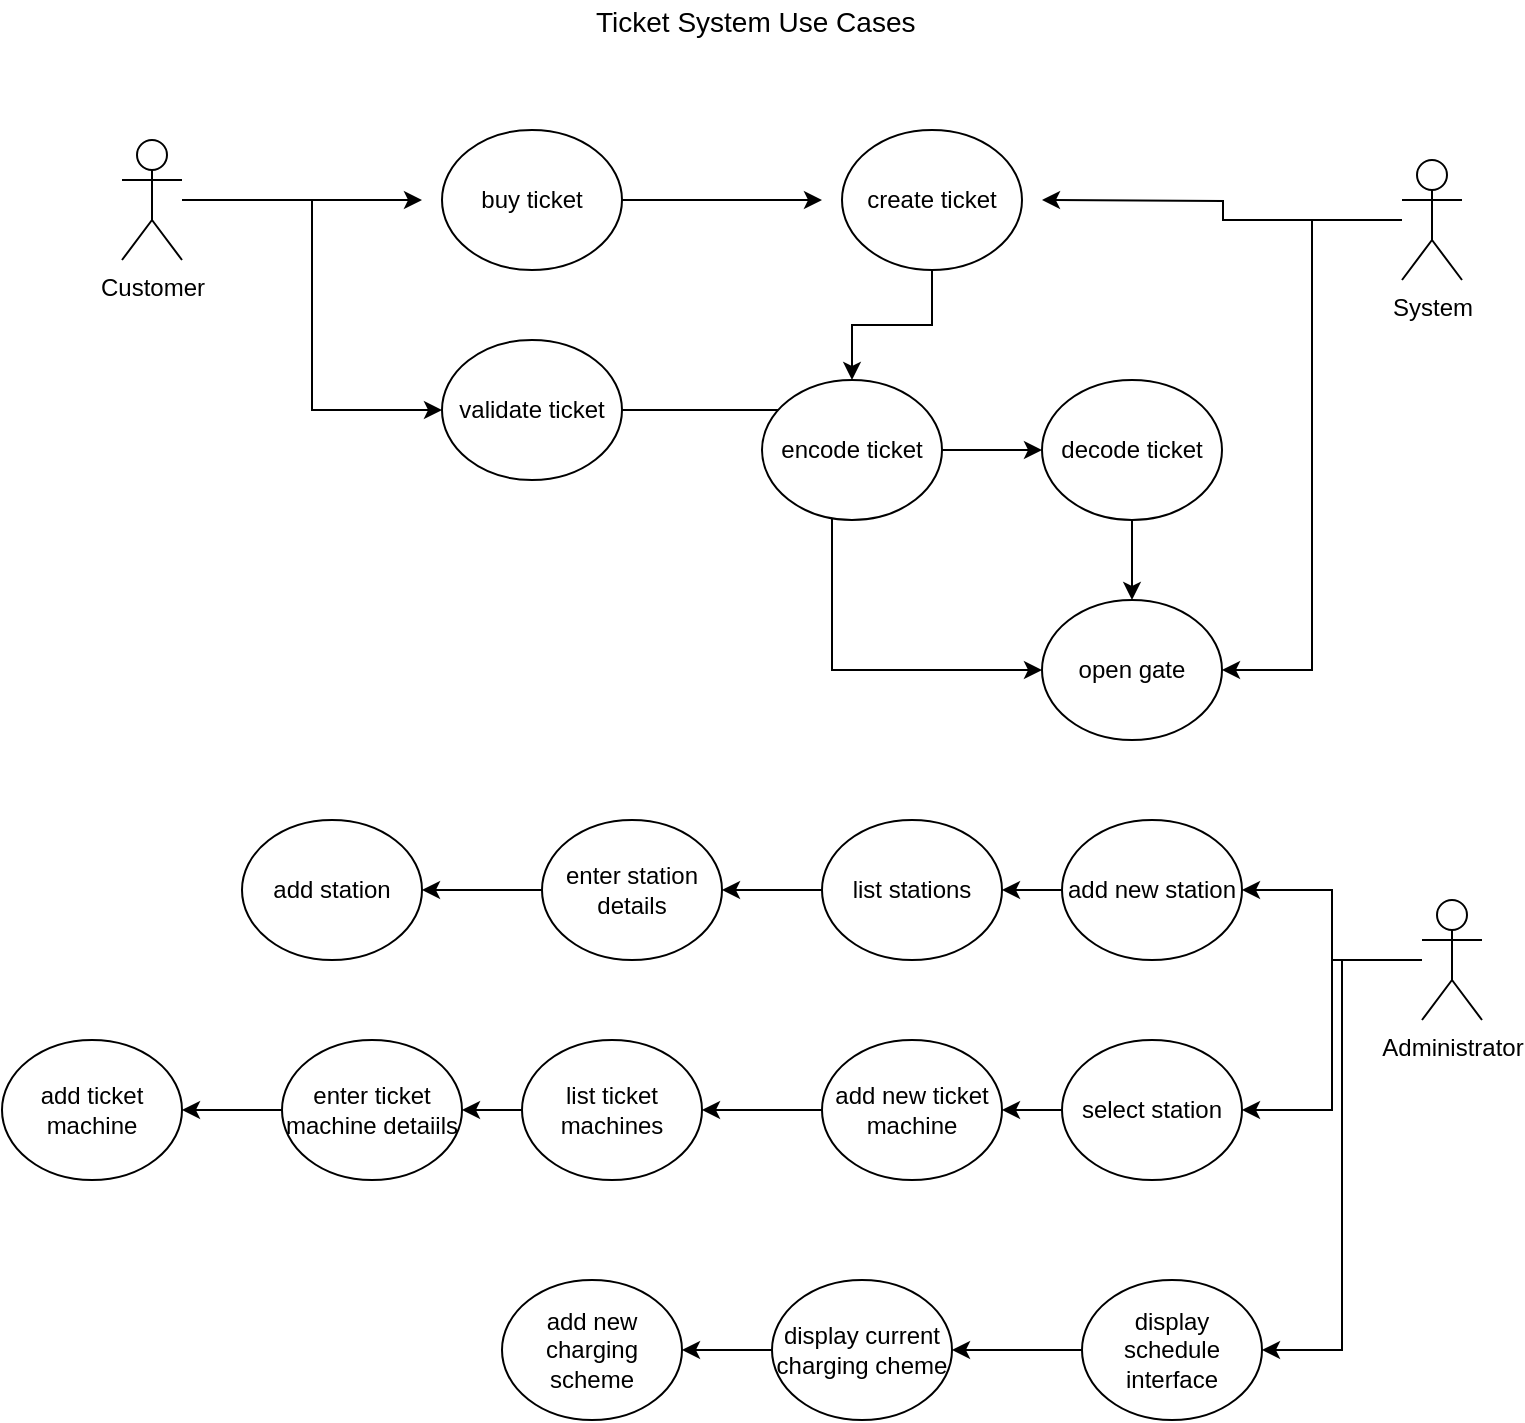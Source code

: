 <mxfile version="14.9.6" type="device"><diagram id="bf661a80-681a-0c58-2a65-ac1a9ffe9178" name="Page-1"><mxGraphModel dx="768" dy="482" grid="1" gridSize="10" guides="1" tooltips="1" connect="1" arrows="1" fold="1" page="1" pageScale="1" pageWidth="1169" pageHeight="827" background="#ffffff" math="0" shadow="0"><root><mxCell id="0"/><mxCell id="1" parent="0"/><mxCell id="36" value="" style="edgeStyle=orthogonalEdgeStyle;rounded=0;html=1;jettySize=auto;orthogonalLoop=1;" parent="1" edge="1"><mxGeometry relative="1" as="geometry"><mxPoint x="240" y="379" as="sourcePoint"/></mxGeometry></mxCell><mxCell id="38" value="" style="edgeStyle=orthogonalEdgeStyle;rounded=0;html=1;jettySize=auto;orthogonalLoop=1;" parent="1" edge="1"><mxGeometry relative="1" as="geometry"><mxPoint x="355" y="379" as="sourcePoint"/></mxGeometry></mxCell><mxCell id="40" value="" style="edgeStyle=orthogonalEdgeStyle;rounded=0;html=1;jettySize=auto;orthogonalLoop=1;" parent="1" edge="1"><mxGeometry relative="1" as="geometry"><mxPoint x="260" y="461" as="targetPoint"/></mxGeometry></mxCell><mxCell id="44" value="" style="edgeStyle=orthogonalEdgeStyle;rounded=0;html=1;jettySize=auto;orthogonalLoop=1;" parent="1" edge="1"><mxGeometry relative="1" as="geometry"><mxPoint x="270" y="546" as="targetPoint"/></mxGeometry></mxCell><mxCell id="42" value="" style="edgeStyle=orthogonalEdgeStyle;rounded=0;html=1;jettySize=auto;orthogonalLoop=1;" parent="1" edge="1"><mxGeometry relative="1" as="geometry"><mxPoint x="390" y="461" as="targetPoint"/></mxGeometry></mxCell><mxCell id="62" value="" style="edgeStyle=orthogonalEdgeStyle;rounded=0;html=1;jettySize=auto;orthogonalLoop=1;" parent="1" edge="1"><mxGeometry relative="1" as="geometry"><mxPoint x="485" y="461" as="sourcePoint"/></mxGeometry></mxCell><mxCell id="46" value="" style="edgeStyle=orthogonalEdgeStyle;rounded=0;html=1;jettySize=auto;orthogonalLoop=1;entryX=0;entryY=0.5;" parent="1" edge="1"><mxGeometry relative="1" as="geometry"><mxPoint x="390" y="546" as="targetPoint"/></mxGeometry></mxCell><mxCell id="48" value="" style="edgeStyle=orthogonalEdgeStyle;rounded=0;html=1;jettySize=auto;orthogonalLoop=1;" parent="1" edge="1"><mxGeometry relative="1" as="geometry"><mxPoint x="510" y="546" as="targetPoint"/></mxGeometry></mxCell><mxCell id="50" value="" style="edgeStyle=orthogonalEdgeStyle;rounded=0;html=1;jettySize=auto;orthogonalLoop=1;" parent="1" edge="1"><mxGeometry relative="1" as="geometry"><mxPoint x="605" y="546" as="sourcePoint"/></mxGeometry></mxCell><mxCell id="52" value="" style="edgeStyle=orthogonalEdgeStyle;rounded=0;html=1;jettySize=auto;orthogonalLoop=1;entryX=0;entryY=0.5;" parent="1" edge="1"><mxGeometry relative="1" as="geometry"><mxPoint x="387.5" y="631" as="targetPoint"/></mxGeometry></mxCell><mxCell id="54" value="" style="edgeStyle=orthogonalEdgeStyle;rounded=0;html=1;jettySize=auto;orthogonalLoop=1;" parent="1" edge="1"><mxGeometry relative="1" as="geometry"><mxPoint x="507.5" y="631" as="targetPoint"/></mxGeometry></mxCell><mxCell id="56" value="" style="edgeStyle=orthogonalEdgeStyle;rounded=0;html=1;jettySize=auto;orthogonalLoop=1;" parent="1" edge="1"><mxGeometry relative="1" as="geometry"><mxPoint x="617.5" y="631" as="targetPoint"/></mxGeometry></mxCell><mxCell id="63" value="Ticket System Use Cases" style="text;html=1;resizable=0;points=[];autosize=1;align=left;verticalAlign=top;spacingTop=-4;fontSize=14;" parent="1" vertex="1"><mxGeometry x="315" y="20" width="180" height="20" as="geometry"/></mxCell><mxCell id="k2zvmSoLzS5WKWZwIS6l-72" style="edgeStyle=orthogonalEdgeStyle;rounded=0;orthogonalLoop=1;jettySize=auto;html=1;" edge="1" parent="1" source="rEq1-0W_9cdEMZBGtfGu-64"><mxGeometry relative="1" as="geometry"><mxPoint x="230" y="120" as="targetPoint"/></mxGeometry></mxCell><mxCell id="k2zvmSoLzS5WKWZwIS6l-73" style="edgeStyle=orthogonalEdgeStyle;rounded=0;orthogonalLoop=1;jettySize=auto;html=1;entryX=0;entryY=0.5;entryDx=0;entryDy=0;" edge="1" parent="1" source="rEq1-0W_9cdEMZBGtfGu-64" target="k2zvmSoLzS5WKWZwIS6l-66"><mxGeometry relative="1" as="geometry"/></mxCell><mxCell id="rEq1-0W_9cdEMZBGtfGu-64" value="Customer" style="shape=umlActor;verticalLabelPosition=bottom;labelBackgroundColor=#ffffff;verticalAlign=top;html=1;outlineConnect=0;" parent="1" vertex="1"><mxGeometry x="80" y="90" width="30" height="60" as="geometry"/></mxCell><mxCell id="k2zvmSoLzS5WKWZwIS6l-74" style="edgeStyle=orthogonalEdgeStyle;rounded=0;orthogonalLoop=1;jettySize=auto;html=1;entryX=1;entryY=0.5;entryDx=0;entryDy=0;" edge="1" parent="1" source="rEq1-0W_9cdEMZBGtfGu-69" target="k2zvmSoLzS5WKWZwIS6l-67"><mxGeometry relative="1" as="geometry"/></mxCell><mxCell id="k2zvmSoLzS5WKWZwIS6l-101" style="edgeStyle=orthogonalEdgeStyle;rounded=0;orthogonalLoop=1;jettySize=auto;html=1;entryX=1;entryY=0.5;entryDx=0;entryDy=0;" edge="1" parent="1" source="rEq1-0W_9cdEMZBGtfGu-69" target="k2zvmSoLzS5WKWZwIS6l-78"><mxGeometry relative="1" as="geometry"/></mxCell><mxCell id="k2zvmSoLzS5WKWZwIS6l-102" style="edgeStyle=orthogonalEdgeStyle;rounded=0;orthogonalLoop=1;jettySize=auto;html=1;entryX=1;entryY=0.5;entryDx=0;entryDy=0;" edge="1" parent="1" source="rEq1-0W_9cdEMZBGtfGu-69" target="k2zvmSoLzS5WKWZwIS6l-87"><mxGeometry relative="1" as="geometry"/></mxCell><mxCell id="rEq1-0W_9cdEMZBGtfGu-69" value="Administrator" style="shape=umlActor;verticalLabelPosition=bottom;labelBackgroundColor=#ffffff;verticalAlign=top;html=1;outlineConnect=0;" parent="1" vertex="1"><mxGeometry x="730" y="470" width="30" height="60" as="geometry"/></mxCell><mxCell id="k2zvmSoLzS5WKWZwIS6l-103" style="edgeStyle=orthogonalEdgeStyle;rounded=0;orthogonalLoop=1;jettySize=auto;html=1;" edge="1" parent="1" source="rEq1-0W_9cdEMZBGtfGu-73"><mxGeometry relative="1" as="geometry"><mxPoint x="430" y="120" as="targetPoint"/></mxGeometry></mxCell><mxCell id="rEq1-0W_9cdEMZBGtfGu-73" value="buy ticket" style="ellipse;whiteSpace=wrap;html=1;" parent="1" vertex="1"><mxGeometry x="240" y="85" width="90" height="70" as="geometry"/></mxCell><mxCell id="rEq1-0W_9cdEMZBGtfGu-129" style="edgeStyle=orthogonalEdgeStyle;rounded=0;orthogonalLoop=1;jettySize=auto;html=1;entryX=0.5;entryY=0;entryDx=0;entryDy=0;" parent="1" edge="1"><mxGeometry relative="1" as="geometry"><mxPoint x="477.5" y="185" as="sourcePoint"/><Array as="points"><mxPoint x="500" y="185"/><mxPoint x="500" y="380"/><mxPoint x="575" y="380"/></Array></mxGeometry></mxCell><mxCell id="rEq1-0W_9cdEMZBGtfGu-137" style="edgeStyle=orthogonalEdgeStyle;rounded=0;orthogonalLoop=1;jettySize=auto;html=1;entryX=0.5;entryY=0;entryDx=0;entryDy=0;" parent="1" edge="1"><mxGeometry relative="1" as="geometry"><mxPoint x="477.5" y="185" as="sourcePoint"/><Array as="points"><mxPoint x="500" y="185"/><mxPoint x="500" y="660"/></Array></mxGeometry></mxCell><mxCell id="rEq1-0W_9cdEMZBGtfGu-128" style="edgeStyle=orthogonalEdgeStyle;rounded=0;orthogonalLoop=1;jettySize=auto;html=1;entryX=0.5;entryY=0;entryDx=0;entryDy=0;" parent="1" edge="1"><mxGeometry relative="1" as="geometry"><mxPoint x="482.5" y="95" as="sourcePoint"/><Array as="points"><mxPoint x="660" y="95"/><mxPoint x="660" y="220"/><mxPoint x="570" y="220"/></Array></mxGeometry></mxCell><mxCell id="rEq1-0W_9cdEMZBGtfGu-136" style="edgeStyle=orthogonalEdgeStyle;rounded=0;orthogonalLoop=1;jettySize=auto;html=1;" parent="1" edge="1"><mxGeometry relative="1" as="geometry"><mxPoint x="482.5" y="95" as="sourcePoint"/><Array as="points"><mxPoint x="660" y="95"/><mxPoint x="660" y="550"/><mxPoint x="575" y="550"/></Array></mxGeometry></mxCell><mxCell id="rEq1-0W_9cdEMZBGtfGu-132" style="edgeStyle=orthogonalEdgeStyle;rounded=0;orthogonalLoop=1;jettySize=auto;html=1;entryX=0;entryY=0.5;entryDx=0;entryDy=0;" parent="1" edge="1"><mxGeometry relative="1" as="geometry"><mxPoint x="690" y="605" as="targetPoint"/></mxGeometry></mxCell><mxCell id="rEq1-0W_9cdEMZBGtfGu-133" style="edgeStyle=orthogonalEdgeStyle;rounded=0;orthogonalLoop=1;jettySize=auto;html=1;" parent="1" edge="1"><mxGeometry relative="1" as="geometry"><mxPoint x="620" y="740" as="sourcePoint"/></mxGeometry></mxCell><mxCell id="k2zvmSoLzS5WKWZwIS6l-112" style="edgeStyle=orthogonalEdgeStyle;rounded=0;orthogonalLoop=1;jettySize=auto;html=1;entryX=0;entryY=0.5;entryDx=0;entryDy=0;" edge="1" parent="1" source="k2zvmSoLzS5WKWZwIS6l-66" target="k2zvmSoLzS5WKWZwIS6l-108"><mxGeometry relative="1" as="geometry"><mxPoint x="350" y="370" as="targetPoint"/></mxGeometry></mxCell><mxCell id="k2zvmSoLzS5WKWZwIS6l-66" value="validate ticket" style="ellipse;whiteSpace=wrap;html=1;" vertex="1" parent="1"><mxGeometry x="240" y="190" width="90" height="70" as="geometry"/></mxCell><mxCell id="k2zvmSoLzS5WKWZwIS6l-75" style="edgeStyle=orthogonalEdgeStyle;rounded=0;orthogonalLoop=1;jettySize=auto;html=1;entryX=1;entryY=0.5;entryDx=0;entryDy=0;" edge="1" parent="1" source="k2zvmSoLzS5WKWZwIS6l-67" target="k2zvmSoLzS5WKWZwIS6l-68"><mxGeometry relative="1" as="geometry"/></mxCell><mxCell id="k2zvmSoLzS5WKWZwIS6l-67" value="add new station" style="ellipse;whiteSpace=wrap;html=1;" vertex="1" parent="1"><mxGeometry x="550" y="430" width="90" height="70" as="geometry"/></mxCell><mxCell id="k2zvmSoLzS5WKWZwIS6l-76" style="edgeStyle=orthogonalEdgeStyle;rounded=0;orthogonalLoop=1;jettySize=auto;html=1;entryX=1;entryY=0.5;entryDx=0;entryDy=0;" edge="1" parent="1" source="k2zvmSoLzS5WKWZwIS6l-68" target="k2zvmSoLzS5WKWZwIS6l-69"><mxGeometry relative="1" as="geometry"/></mxCell><mxCell id="k2zvmSoLzS5WKWZwIS6l-68" value="list stations" style="ellipse;whiteSpace=wrap;html=1;" vertex="1" parent="1"><mxGeometry x="430" y="430" width="90" height="70" as="geometry"/></mxCell><mxCell id="k2zvmSoLzS5WKWZwIS6l-77" style="edgeStyle=orthogonalEdgeStyle;rounded=0;orthogonalLoop=1;jettySize=auto;html=1;entryX=1;entryY=0.5;entryDx=0;entryDy=0;" edge="1" parent="1" source="k2zvmSoLzS5WKWZwIS6l-69" target="k2zvmSoLzS5WKWZwIS6l-70"><mxGeometry relative="1" as="geometry"/></mxCell><mxCell id="k2zvmSoLzS5WKWZwIS6l-69" value="enter station details" style="ellipse;whiteSpace=wrap;html=1;" vertex="1" parent="1"><mxGeometry x="290" y="430" width="90" height="70" as="geometry"/></mxCell><mxCell id="k2zvmSoLzS5WKWZwIS6l-70" value="add station&lt;br&gt;" style="ellipse;whiteSpace=wrap;html=1;" vertex="1" parent="1"><mxGeometry x="140" y="430" width="90" height="70" as="geometry"/></mxCell><mxCell id="k2zvmSoLzS5WKWZwIS6l-82" style="edgeStyle=orthogonalEdgeStyle;rounded=0;orthogonalLoop=1;jettySize=auto;html=1;entryX=1;entryY=0.5;entryDx=0;entryDy=0;" edge="1" parent="1" source="k2zvmSoLzS5WKWZwIS6l-78" target="k2zvmSoLzS5WKWZwIS6l-79"><mxGeometry relative="1" as="geometry"/></mxCell><mxCell id="k2zvmSoLzS5WKWZwIS6l-78" value="select station" style="ellipse;whiteSpace=wrap;html=1;" vertex="1" parent="1"><mxGeometry x="550" y="540" width="90" height="70" as="geometry"/></mxCell><mxCell id="k2zvmSoLzS5WKWZwIS6l-81" style="edgeStyle=orthogonalEdgeStyle;rounded=0;orthogonalLoop=1;jettySize=auto;html=1;entryX=1;entryY=0.5;entryDx=0;entryDy=0;" edge="1" parent="1" source="k2zvmSoLzS5WKWZwIS6l-79" target="k2zvmSoLzS5WKWZwIS6l-80"><mxGeometry relative="1" as="geometry"/></mxCell><mxCell id="k2zvmSoLzS5WKWZwIS6l-79" value="add new ticket machine" style="ellipse;whiteSpace=wrap;html=1;" vertex="1" parent="1"><mxGeometry x="430" y="540" width="90" height="70" as="geometry"/></mxCell><mxCell id="k2zvmSoLzS5WKWZwIS6l-84" style="edgeStyle=orthogonalEdgeStyle;rounded=0;orthogonalLoop=1;jettySize=auto;html=1;entryX=1;entryY=0.5;entryDx=0;entryDy=0;" edge="1" parent="1" source="k2zvmSoLzS5WKWZwIS6l-80" target="k2zvmSoLzS5WKWZwIS6l-83"><mxGeometry relative="1" as="geometry"/></mxCell><mxCell id="k2zvmSoLzS5WKWZwIS6l-80" value="list ticket machines" style="ellipse;whiteSpace=wrap;html=1;" vertex="1" parent="1"><mxGeometry x="280" y="540" width="90" height="70" as="geometry"/></mxCell><mxCell id="k2zvmSoLzS5WKWZwIS6l-86" style="edgeStyle=orthogonalEdgeStyle;rounded=0;orthogonalLoop=1;jettySize=auto;html=1;entryX=1;entryY=0.5;entryDx=0;entryDy=0;" edge="1" parent="1" source="k2zvmSoLzS5WKWZwIS6l-83" target="k2zvmSoLzS5WKWZwIS6l-85"><mxGeometry relative="1" as="geometry"/></mxCell><mxCell id="k2zvmSoLzS5WKWZwIS6l-83" value="enter ticket machine detaiils" style="ellipse;whiteSpace=wrap;html=1;" vertex="1" parent="1"><mxGeometry x="160" y="540" width="90" height="70" as="geometry"/></mxCell><mxCell id="k2zvmSoLzS5WKWZwIS6l-85" value="add ticket machine" style="ellipse;whiteSpace=wrap;html=1;" vertex="1" parent="1"><mxGeometry x="20" y="540" width="90" height="70" as="geometry"/></mxCell><mxCell id="k2zvmSoLzS5WKWZwIS6l-90" style="edgeStyle=orthogonalEdgeStyle;rounded=0;orthogonalLoop=1;jettySize=auto;html=1;entryX=1;entryY=0.5;entryDx=0;entryDy=0;" edge="1" parent="1" source="k2zvmSoLzS5WKWZwIS6l-87" target="k2zvmSoLzS5WKWZwIS6l-89"><mxGeometry relative="1" as="geometry"/></mxCell><mxCell id="k2zvmSoLzS5WKWZwIS6l-87" value="display schedule interface" style="ellipse;whiteSpace=wrap;html=1;" vertex="1" parent="1"><mxGeometry x="560" y="660" width="90" height="70" as="geometry"/></mxCell><mxCell id="k2zvmSoLzS5WKWZwIS6l-88" value="add new charging scheme" style="ellipse;whiteSpace=wrap;html=1;" vertex="1" parent="1"><mxGeometry x="270" y="660" width="90" height="70" as="geometry"/></mxCell><mxCell id="k2zvmSoLzS5WKWZwIS6l-91" style="edgeStyle=orthogonalEdgeStyle;rounded=0;orthogonalLoop=1;jettySize=auto;html=1;entryX=1;entryY=0.5;entryDx=0;entryDy=0;" edge="1" parent="1" source="k2zvmSoLzS5WKWZwIS6l-89" target="k2zvmSoLzS5WKWZwIS6l-88"><mxGeometry relative="1" as="geometry"/></mxCell><mxCell id="k2zvmSoLzS5WKWZwIS6l-89" value="display current charging cheme" style="ellipse;whiteSpace=wrap;html=1;" vertex="1" parent="1"><mxGeometry x="405" y="660" width="90" height="70" as="geometry"/></mxCell><mxCell id="k2zvmSoLzS5WKWZwIS6l-104" style="edgeStyle=orthogonalEdgeStyle;rounded=0;orthogonalLoop=1;jettySize=auto;html=1;" edge="1" parent="1" source="k2zvmSoLzS5WKWZwIS6l-93"><mxGeometry relative="1" as="geometry"><mxPoint x="540" y="120" as="targetPoint"/></mxGeometry></mxCell><mxCell id="k2zvmSoLzS5WKWZwIS6l-111" style="edgeStyle=orthogonalEdgeStyle;rounded=0;orthogonalLoop=1;jettySize=auto;html=1;entryX=1;entryY=0.5;entryDx=0;entryDy=0;" edge="1" parent="1" source="k2zvmSoLzS5WKWZwIS6l-93" target="k2zvmSoLzS5WKWZwIS6l-108"><mxGeometry relative="1" as="geometry"/></mxCell><mxCell id="k2zvmSoLzS5WKWZwIS6l-93" value="System" style="shape=umlActor;verticalLabelPosition=bottom;labelBackgroundColor=#ffffff;verticalAlign=top;html=1;outlineConnect=0;" vertex="1" parent="1"><mxGeometry x="720" y="100" width="30" height="60" as="geometry"/></mxCell><mxCell id="k2zvmSoLzS5WKWZwIS6l-105" style="edgeStyle=orthogonalEdgeStyle;rounded=0;orthogonalLoop=1;jettySize=auto;html=1;entryX=0.5;entryY=0;entryDx=0;entryDy=0;" edge="1" parent="1" source="k2zvmSoLzS5WKWZwIS6l-98" target="k2zvmSoLzS5WKWZwIS6l-106"><mxGeometry relative="1" as="geometry"><mxPoint x="485" y="200" as="targetPoint"/></mxGeometry></mxCell><mxCell id="k2zvmSoLzS5WKWZwIS6l-98" value="create ticket" style="ellipse;whiteSpace=wrap;html=1;" vertex="1" parent="1"><mxGeometry x="440" y="85" width="90" height="70" as="geometry"/></mxCell><mxCell id="k2zvmSoLzS5WKWZwIS6l-110" style="edgeStyle=orthogonalEdgeStyle;rounded=0;orthogonalLoop=1;jettySize=auto;html=1;entryX=0;entryY=0.5;entryDx=0;entryDy=0;" edge="1" parent="1" source="k2zvmSoLzS5WKWZwIS6l-106" target="k2zvmSoLzS5WKWZwIS6l-107"><mxGeometry relative="1" as="geometry"/></mxCell><mxCell id="k2zvmSoLzS5WKWZwIS6l-106" value="encode ticket" style="ellipse;whiteSpace=wrap;html=1;" vertex="1" parent="1"><mxGeometry x="400" y="210" width="90" height="70" as="geometry"/></mxCell><mxCell id="k2zvmSoLzS5WKWZwIS6l-109" style="edgeStyle=orthogonalEdgeStyle;rounded=0;orthogonalLoop=1;jettySize=auto;html=1;entryX=0.5;entryY=0;entryDx=0;entryDy=0;" edge="1" parent="1" source="k2zvmSoLzS5WKWZwIS6l-107" target="k2zvmSoLzS5WKWZwIS6l-108"><mxGeometry relative="1" as="geometry"/></mxCell><mxCell id="k2zvmSoLzS5WKWZwIS6l-107" value="decode ticket" style="ellipse;whiteSpace=wrap;html=1;" vertex="1" parent="1"><mxGeometry x="540" y="210" width="90" height="70" as="geometry"/></mxCell><mxCell id="k2zvmSoLzS5WKWZwIS6l-108" value="open gate" style="ellipse;whiteSpace=wrap;html=1;" vertex="1" parent="1"><mxGeometry x="540" y="320" width="90" height="70" as="geometry"/></mxCell></root></mxGraphModel></diagram></mxfile>